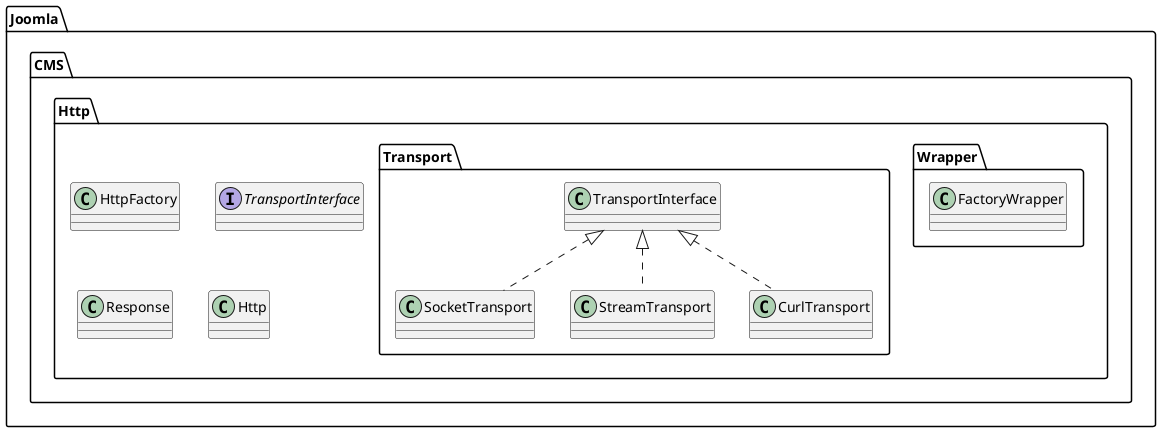 @startuml
class Joomla.CMS.Http.Wrapper.FactoryWrapper

class Joomla.CMS.Http.Transport.SocketTransport
Joomla.CMS.Http.Transport.TransportInterface <|.. Joomla.CMS.Http.Transport.SocketTransport
class Joomla.CMS.Http.Transport.StreamTransport
Joomla.CMS.Http.Transport.TransportInterface <|.. Joomla.CMS.Http.Transport.StreamTransport
class Joomla.CMS.Http.Transport.CurlTransport
Joomla.CMS.Http.Transport.TransportInterface <|.. Joomla.CMS.Http.Transport.CurlTransport
class Joomla.CMS.Http.HttpFactory
interface Joomla.CMS.Http.TransportInterface
class Joomla.CMS.Http.Response
class Joomla.CMS.Http.Http
@enduml
